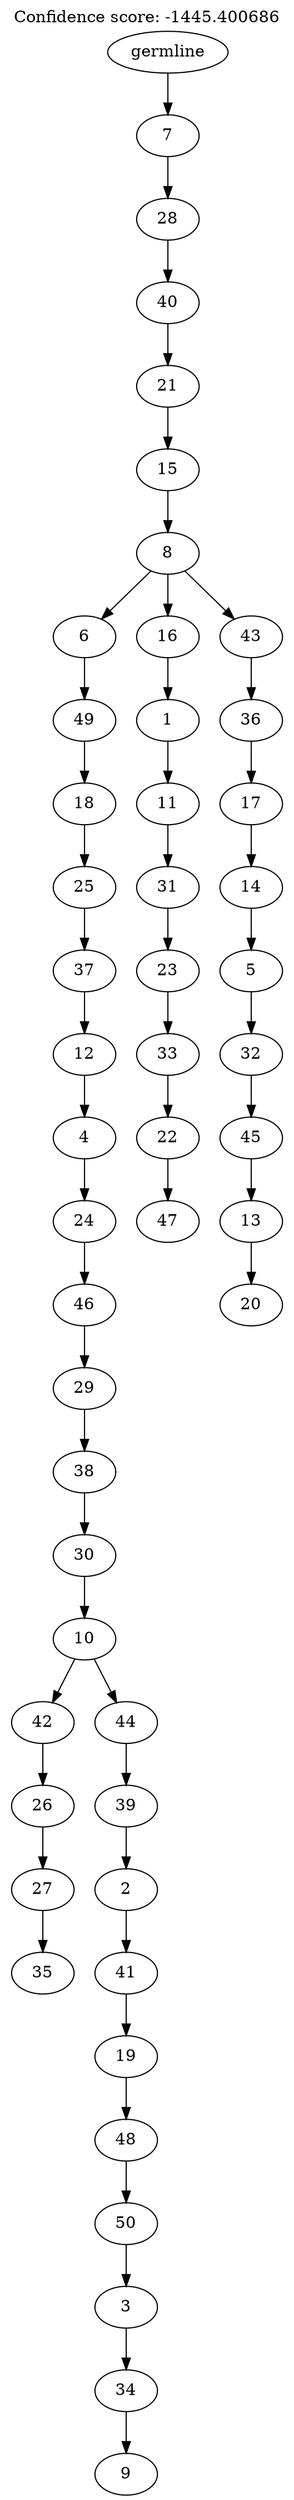 digraph g {
	"49" -> "50";
	"50" [label="35"];
	"48" -> "49";
	"49" [label="27"];
	"47" -> "48";
	"48" [label="26"];
	"45" -> "46";
	"46" [label="9"];
	"44" -> "45";
	"45" [label="34"];
	"43" -> "44";
	"44" [label="3"];
	"42" -> "43";
	"43" [label="50"];
	"41" -> "42";
	"42" [label="48"];
	"40" -> "41";
	"41" [label="19"];
	"39" -> "40";
	"40" [label="41"];
	"38" -> "39";
	"39" [label="2"];
	"37" -> "38";
	"38" [label="39"];
	"36" -> "37";
	"37" [label="44"];
	"36" -> "47";
	"47" [label="42"];
	"35" -> "36";
	"36" [label="10"];
	"34" -> "35";
	"35" [label="30"];
	"33" -> "34";
	"34" [label="38"];
	"32" -> "33";
	"33" [label="29"];
	"31" -> "32";
	"32" [label="46"];
	"30" -> "31";
	"31" [label="24"];
	"29" -> "30";
	"30" [label="4"];
	"28" -> "29";
	"29" [label="12"];
	"27" -> "28";
	"28" [label="37"];
	"26" -> "27";
	"27" [label="25"];
	"25" -> "26";
	"26" [label="18"];
	"24" -> "25";
	"25" [label="49"];
	"22" -> "23";
	"23" [label="47"];
	"21" -> "22";
	"22" [label="22"];
	"20" -> "21";
	"21" [label="33"];
	"19" -> "20";
	"20" [label="23"];
	"18" -> "19";
	"19" [label="31"];
	"17" -> "18";
	"18" [label="11"];
	"16" -> "17";
	"17" [label="1"];
	"14" -> "15";
	"15" [label="20"];
	"13" -> "14";
	"14" [label="13"];
	"12" -> "13";
	"13" [label="45"];
	"11" -> "12";
	"12" [label="32"];
	"10" -> "11";
	"11" [label="5"];
	"9" -> "10";
	"10" [label="14"];
	"8" -> "9";
	"9" [label="17"];
	"7" -> "8";
	"8" [label="36"];
	"6" -> "7";
	"7" [label="43"];
	"6" -> "16";
	"16" [label="16"];
	"6" -> "24";
	"24" [label="6"];
	"5" -> "6";
	"6" [label="8"];
	"4" -> "5";
	"5" [label="15"];
	"3" -> "4";
	"4" [label="21"];
	"2" -> "3";
	"3" [label="40"];
	"1" -> "2";
	"2" [label="28"];
	"0" -> "1";
	"1" [label="7"];
	"0" [label="germline"];
	labelloc="t";
	label="Confidence score: -1445.400686";
}
